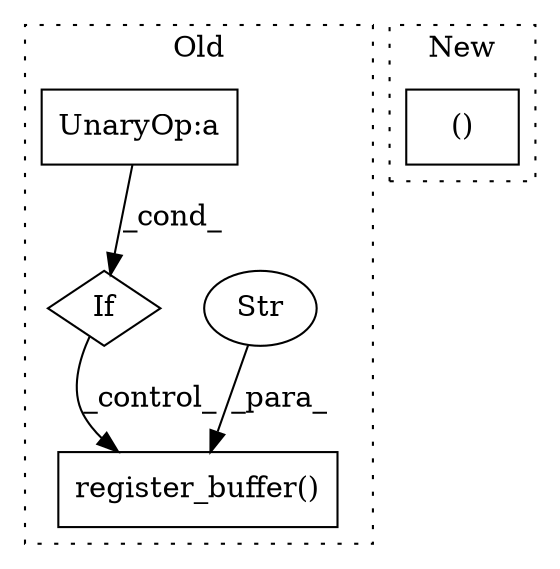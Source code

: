 digraph G {
subgraph cluster0 {
1 [label="register_buffer()" a="75" s="3310,3349" l="21,21" shape="box"];
3 [label="Str" a="66" s="3331" l="9" shape="ellipse"];
4 [label="If" a="96" s="2836" l="3" shape="diamond"];
5 [label="UnaryOp:a" a="61" s="2839" l="24" shape="box"];
label = "Old";
style="dotted";
}
subgraph cluster1 {
2 [label="()" a="54" s="2922" l="0" shape="box"];
label = "New";
style="dotted";
}
3 -> 1 [label="_para_"];
4 -> 1 [label="_control_"];
5 -> 4 [label="_cond_"];
}